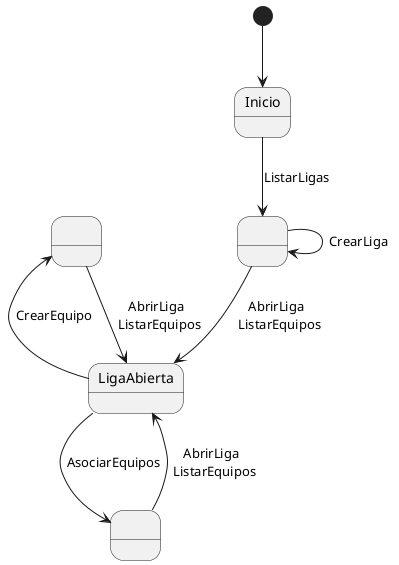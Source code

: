 @startuml

' state verificaLiga <<choice>>

state NONAME_LIGAS as " "
state NONAME_EQUIPOS as " "
state NONAME_EQUIPO as " "

[*] --> Inicio 

Inicio --> NONAME_LIGAS : ListarLigas
NONAME_LIGAS --> LigaAbierta : AbrirLiga \n ListarEquipos
NONAME_LIGAS --> NONAME_LIGAS : CrearLiga

LigaAbierta -r-> NONAME_EQUIPOS : AsociarEquipos
NONAME_EQUIPOS --> LigaAbierta : AbrirLiga \n ListarEquipos

LigaAbierta -l-> NONAME_EQUIPO : CrearEquipo
NONAME_EQUIPO --> LigaAbierta : AbrirLiga \n ListarEquipos

@enduml
